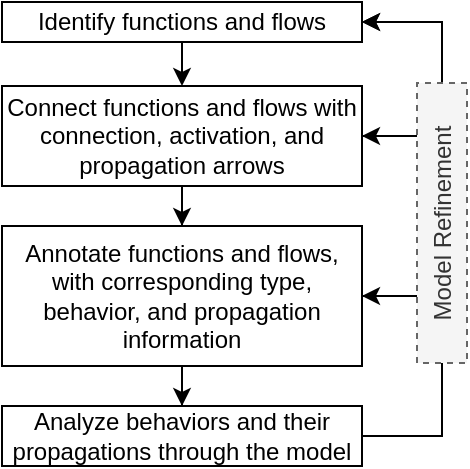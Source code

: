 <mxfile version="24.2.5" type="device">
  <diagram name="Page-1" id="lnRidg4wMnt31IgLa4f1">
    <mxGraphModel dx="-349" dy="308" grid="1" gridSize="10" guides="1" tooltips="1" connect="1" arrows="1" fold="1" page="1" pageScale="1" pageWidth="850" pageHeight="1100" math="0" shadow="0">
      <root>
        <mxCell id="0" />
        <mxCell id="1" parent="0" />
        <mxCell id="Qg2ECHO1EQoZcpr1RvW1-1" style="edgeStyle=orthogonalEdgeStyle;rounded=0;orthogonalLoop=1;jettySize=auto;html=1;exitX=0.5;exitY=1;exitDx=0;exitDy=0;" edge="1" parent="1" source="Qg2ECHO1EQoZcpr1RvW1-3" target="Qg2ECHO1EQoZcpr1RvW1-8">
          <mxGeometry relative="1" as="geometry" />
        </mxCell>
        <mxCell id="Qg2ECHO1EQoZcpr1RvW1-2" style="edgeStyle=orthogonalEdgeStyle;rounded=0;orthogonalLoop=1;jettySize=auto;html=1;exitX=1;exitY=0.5;exitDx=0;exitDy=0;entryX=1;entryY=0.5;entryDx=0;entryDy=0;" edge="1" parent="1" source="Qg2ECHO1EQoZcpr1RvW1-3" target="Qg2ECHO1EQoZcpr1RvW1-5">
          <mxGeometry relative="1" as="geometry">
            <Array as="points">
              <mxPoint x="1260" y="535" />
              <mxPoint x="1260" y="478" />
            </Array>
          </mxGeometry>
        </mxCell>
        <mxCell id="Qg2ECHO1EQoZcpr1RvW1-3" value="Connect functions and flows with connection, activation, and propagation arrows" style="rounded=0;whiteSpace=wrap;html=1;" vertex="1" parent="1">
          <mxGeometry x="1040" y="510" width="180" height="50" as="geometry" />
        </mxCell>
        <mxCell id="Qg2ECHO1EQoZcpr1RvW1-4" style="edgeStyle=orthogonalEdgeStyle;rounded=0;orthogonalLoop=1;jettySize=auto;html=1;exitX=0.5;exitY=1;exitDx=0;exitDy=0;entryX=0.5;entryY=0;entryDx=0;entryDy=0;" edge="1" parent="1" source="Qg2ECHO1EQoZcpr1RvW1-5" target="Qg2ECHO1EQoZcpr1RvW1-3">
          <mxGeometry relative="1" as="geometry" />
        </mxCell>
        <mxCell id="Qg2ECHO1EQoZcpr1RvW1-5" value="Identify functions and flows" style="rounded=0;whiteSpace=wrap;html=1;" vertex="1" parent="1">
          <mxGeometry x="1040" y="468" width="180" height="20" as="geometry" />
        </mxCell>
        <mxCell id="Qg2ECHO1EQoZcpr1RvW1-6" style="edgeStyle=orthogonalEdgeStyle;rounded=0;orthogonalLoop=1;jettySize=auto;html=1;exitX=0.5;exitY=1;exitDx=0;exitDy=0;" edge="1" parent="1" source="Qg2ECHO1EQoZcpr1RvW1-8" target="Qg2ECHO1EQoZcpr1RvW1-10">
          <mxGeometry relative="1" as="geometry" />
        </mxCell>
        <mxCell id="Qg2ECHO1EQoZcpr1RvW1-7" style="edgeStyle=orthogonalEdgeStyle;rounded=0;orthogonalLoop=1;jettySize=auto;html=1;entryX=1;entryY=0.5;entryDx=0;entryDy=0;" edge="1" parent="1" target="Qg2ECHO1EQoZcpr1RvW1-3">
          <mxGeometry relative="1" as="geometry">
            <mxPoint x="1260" y="502" as="sourcePoint" />
            <Array as="points">
              <mxPoint x="1260" y="535" />
            </Array>
          </mxGeometry>
        </mxCell>
        <mxCell id="Qg2ECHO1EQoZcpr1RvW1-8" value="Annotate functions and flows, with corresponding type, behavior, and propagation information" style="rounded=0;whiteSpace=wrap;html=1;" vertex="1" parent="1">
          <mxGeometry x="1040" y="580" width="180" height="70" as="geometry" />
        </mxCell>
        <mxCell id="Qg2ECHO1EQoZcpr1RvW1-9" style="edgeStyle=orthogonalEdgeStyle;rounded=0;orthogonalLoop=1;jettySize=auto;html=1;exitX=1;exitY=0.5;exitDx=0;exitDy=0;entryX=1;entryY=0.5;entryDx=0;entryDy=0;" edge="1" parent="1" source="Qg2ECHO1EQoZcpr1RvW1-10" target="Qg2ECHO1EQoZcpr1RvW1-8">
          <mxGeometry relative="1" as="geometry">
            <Array as="points">
              <mxPoint x="1260" y="685" />
              <mxPoint x="1260" y="615" />
            </Array>
          </mxGeometry>
        </mxCell>
        <mxCell id="Qg2ECHO1EQoZcpr1RvW1-10" value="Analyze behaviors and their propagations through the model" style="rounded=0;whiteSpace=wrap;html=1;" vertex="1" parent="1">
          <mxGeometry x="1040" y="670" width="180" height="30" as="geometry" />
        </mxCell>
        <mxCell id="Qg2ECHO1EQoZcpr1RvW1-11" value="" style="edgeStyle=orthogonalEdgeStyle;rounded=0;orthogonalLoop=1;jettySize=auto;html=1;exitX=1;exitY=0.5;exitDx=0;exitDy=0;entryX=1;entryY=0.5;entryDx=0;entryDy=0;" edge="1" parent="1" source="Qg2ECHO1EQoZcpr1RvW1-8" target="Qg2ECHO1EQoZcpr1RvW1-5">
          <mxGeometry relative="1" as="geometry">
            <mxPoint x="1220" y="625" as="sourcePoint" />
            <mxPoint x="1220" y="535" as="targetPoint" />
            <Array as="points">
              <mxPoint x="1260" y="615" />
              <mxPoint x="1260" y="478" />
            </Array>
          </mxGeometry>
        </mxCell>
        <mxCell id="Qg2ECHO1EQoZcpr1RvW1-12" value="Model Refinement" style="text;html=1;align=center;verticalAlign=middle;whiteSpace=wrap;rounded=0;rotation=-90;fillColor=#f5f5f5;strokeColor=#666666;dashed=1;fontColor=#333333;" vertex="1" parent="1">
          <mxGeometry x="1190" y="566" width="140" height="25" as="geometry" />
        </mxCell>
      </root>
    </mxGraphModel>
  </diagram>
</mxfile>
